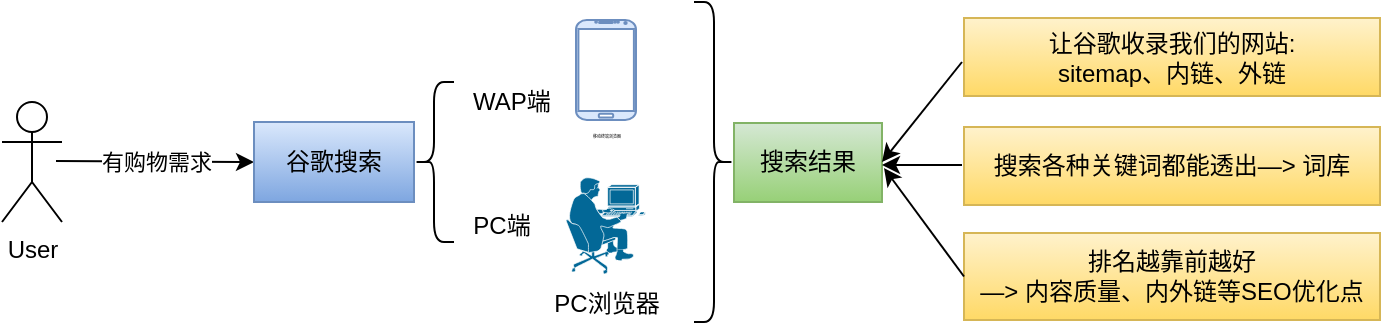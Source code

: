 <mxfile version="21.6.8" type="github">
  <diagram name="第 1 页" id="Lh4JASso7kGYIhVqFqvU">
    <mxGraphModel dx="985" dy="536" grid="1" gridSize="10" guides="1" tooltips="1" connect="1" arrows="1" fold="1" page="1" pageScale="1" pageWidth="827" pageHeight="1169" math="0" shadow="0">
      <root>
        <mxCell id="0" />
        <mxCell id="1" parent="0" />
        <mxCell id="7T_8MjJRUfIJsUsyiFrn-1" value="User" style="shape=umlActor;verticalLabelPosition=bottom;verticalAlign=top;html=1;" vertex="1" parent="1">
          <mxGeometry x="20" y="320" width="30" height="60" as="geometry" />
        </mxCell>
        <mxCell id="7T_8MjJRUfIJsUsyiFrn-2" value="移动终端浏览器" style="verticalLabelPosition=bottom;verticalAlign=top;html=1;shadow=0;dashed=0;strokeWidth=1;shape=mxgraph.android.phone2;strokeColor=#6c8ebf;fillColor=#dae8fc;fontSize=2;" vertex="1" parent="1">
          <mxGeometry x="307" y="279" width="30" height="50" as="geometry" />
        </mxCell>
        <mxCell id="7T_8MjJRUfIJsUsyiFrn-3" value="" style="endArrow=classic;html=1;rounded=0;" edge="1" parent="1">
          <mxGeometry relative="1" as="geometry">
            <mxPoint x="47" y="349.5" as="sourcePoint" />
            <mxPoint x="146" y="350" as="targetPoint" />
          </mxGeometry>
        </mxCell>
        <mxCell id="7T_8MjJRUfIJsUsyiFrn-4" value="有购物需求" style="edgeLabel;resizable=0;html=1;align=center;verticalAlign=middle;" connectable="0" vertex="1" parent="7T_8MjJRUfIJsUsyiFrn-3">
          <mxGeometry relative="1" as="geometry" />
        </mxCell>
        <mxCell id="7T_8MjJRUfIJsUsyiFrn-5" value="" style="shape=curlyBracket;whiteSpace=wrap;html=1;rounded=1;labelPosition=left;verticalLabelPosition=middle;align=right;verticalAlign=middle;" vertex="1" parent="1">
          <mxGeometry x="226" y="310" width="20" height="80" as="geometry" />
        </mxCell>
        <mxCell id="7T_8MjJRUfIJsUsyiFrn-6" value="WAP端" style="text;html=1;strokeColor=none;fillColor=none;align=center;verticalAlign=middle;whiteSpace=wrap;rounded=0;" vertex="1" parent="1">
          <mxGeometry x="245" y="305" width="60" height="30" as="geometry" />
        </mxCell>
        <mxCell id="7T_8MjJRUfIJsUsyiFrn-8" value="PC端" style="text;html=1;strokeColor=none;fillColor=none;align=center;verticalAlign=middle;whiteSpace=wrap;rounded=0;" vertex="1" parent="1">
          <mxGeometry x="240" y="367" width="60" height="30" as="geometry" />
        </mxCell>
        <mxCell id="7T_8MjJRUfIJsUsyiFrn-9" value="谷歌搜索" style="rounded=0;whiteSpace=wrap;html=1;fillColor=#dae8fc;strokeColor=#6c8ebf;gradientColor=#7ea6e0;" vertex="1" parent="1">
          <mxGeometry x="146" y="330" width="80" height="40" as="geometry" />
        </mxCell>
        <mxCell id="7T_8MjJRUfIJsUsyiFrn-10" value="PC浏览器" style="shape=mxgraph.cisco.people.pc_man;sketch=0;html=1;pointerEvents=1;dashed=0;fillColor=#036897;strokeColor=#ffffff;strokeWidth=2;verticalLabelPosition=bottom;verticalAlign=top;align=center;outlineConnect=0;" vertex="1" parent="1">
          <mxGeometry x="302" y="357.5" width="40" height="49" as="geometry" />
        </mxCell>
        <mxCell id="7T_8MjJRUfIJsUsyiFrn-11" value="" style="shape=curlyBracket;whiteSpace=wrap;html=1;rounded=1;flipH=1;labelPosition=right;verticalLabelPosition=middle;align=left;verticalAlign=middle;" vertex="1" parent="1">
          <mxGeometry x="366" y="270" width="20" height="160" as="geometry" />
        </mxCell>
        <mxCell id="7T_8MjJRUfIJsUsyiFrn-12" value="搜索结果" style="rounded=0;whiteSpace=wrap;html=1;fillColor=#d5e8d4;strokeColor=#82b366;gradientColor=#97d077;" vertex="1" parent="1">
          <mxGeometry x="386" y="330.5" width="74" height="39.5" as="geometry" />
        </mxCell>
        <mxCell id="7T_8MjJRUfIJsUsyiFrn-14" value="搜索各种关键词都能透出—&amp;gt; 词库" style="rounded=0;whiteSpace=wrap;html=1;fillColor=#fff2cc;strokeColor=#d6b656;gradientColor=#ffd966;" vertex="1" parent="1">
          <mxGeometry x="501" y="332.5" width="208" height="39" as="geometry" />
        </mxCell>
        <mxCell id="7T_8MjJRUfIJsUsyiFrn-15" value="排名越靠前越好&lt;br&gt;—&amp;gt; 内容质量、内外链等SEO优化点" style="rounded=0;whiteSpace=wrap;html=1;align=center;fillColor=#fff2cc;strokeColor=#d6b656;gradientColor=#ffd966;" vertex="1" parent="1">
          <mxGeometry x="501" y="385.5" width="208" height="43.5" as="geometry" />
        </mxCell>
        <mxCell id="7T_8MjJRUfIJsUsyiFrn-16" value="让谷歌收录我们的网站: &lt;br&gt;sitemap、内链、外链" style="rounded=0;whiteSpace=wrap;html=1;fillColor=#fff2cc;strokeColor=#d6b656;gradientColor=#ffd966;" vertex="1" parent="1">
          <mxGeometry x="501" y="278" width="208" height="39" as="geometry" />
        </mxCell>
        <mxCell id="7T_8MjJRUfIJsUsyiFrn-17" value="" style="endArrow=classic;html=1;rounded=0;" edge="1" parent="1">
          <mxGeometry width="50" height="50" relative="1" as="geometry">
            <mxPoint x="500" y="300" as="sourcePoint" />
            <mxPoint x="460" y="350" as="targetPoint" />
          </mxGeometry>
        </mxCell>
        <mxCell id="7T_8MjJRUfIJsUsyiFrn-19" value="" style="endArrow=classic;html=1;rounded=0;" edge="1" parent="1">
          <mxGeometry width="50" height="50" relative="1" as="geometry">
            <mxPoint x="500" y="351.5" as="sourcePoint" />
            <mxPoint x="460" y="351.5" as="targetPoint" />
          </mxGeometry>
        </mxCell>
        <mxCell id="7T_8MjJRUfIJsUsyiFrn-20" value="" style="endArrow=classic;html=1;rounded=0;exitX=0;exitY=0.5;exitDx=0;exitDy=0;" edge="1" parent="1" source="7T_8MjJRUfIJsUsyiFrn-15">
          <mxGeometry width="50" height="50" relative="1" as="geometry">
            <mxPoint x="481" y="393" as="sourcePoint" />
            <mxPoint x="461" y="353" as="targetPoint" />
          </mxGeometry>
        </mxCell>
      </root>
    </mxGraphModel>
  </diagram>
</mxfile>
